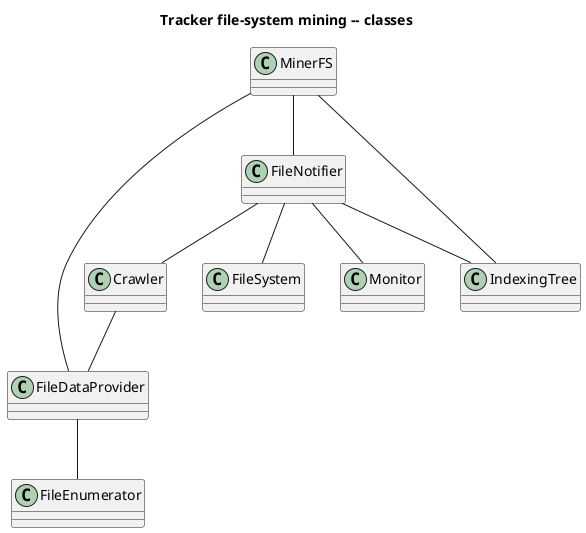 This is source code for a UML diagram. See: <http://plantuml.sourceforge.net/>.

To create .png files of the diagrams using PlantUML, run:

	plantuml -t png *.plantuml

@startuml

title Tracker file-system mining -- classes

class Crawler
class FileDataProvider
class FileEnumerator
class FileNotifier
class FileSystem
class IndexingTree
class MinerFS
class Monitor

MinerFS -- FileDataProvider
MinerFS -- FileNotifier
MinerFS -- IndexingTree

FileNotifier -- Crawler
FileNotifier -- FileSystem
FileNotifier -- IndexingTree
FileNotifier -- Monitor

Crawler -- FileDataProvider
FileDataProvider -- FileEnumerator

@enduml

